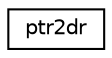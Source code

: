 digraph "Graphical Class Hierarchy"
{
 // INTERACTIVE_SVG=YES
 // LATEX_PDF_SIZE
  edge [fontname="Helvetica",fontsize="10",labelfontname="Helvetica",labelfontsize="10"];
  node [fontname="Helvetica",fontsize="10",shape=record];
  rankdir="LR";
  Node0 [label="ptr2dr",height=0.2,width=0.4,color="black", fillcolor="white", style="filled",URL="$structfms__io__mod_1_1ptr2dr.html",tooltip=" "];
}
